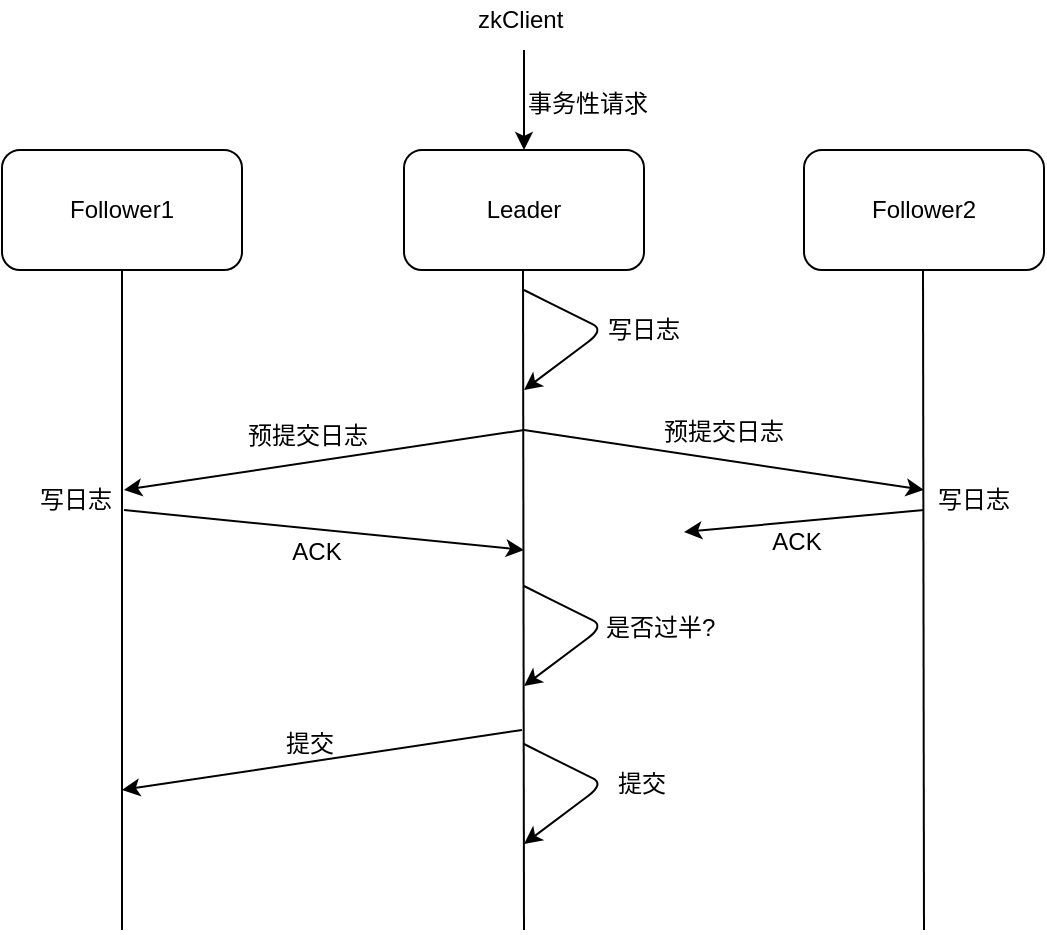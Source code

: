 <mxfile version="11.1.4" type="device"><diagram id="KaZrlCTpr7lsiJA6UVA4" name="2PC示意图"><mxGraphModel dx="1102" dy="874" grid="1" gridSize="10" guides="1" tooltips="1" connect="1" arrows="1" fold="1" page="1" pageScale="1" pageWidth="850" pageHeight="1100" math="0" shadow="0"><root><mxCell id="0"/><mxCell id="1" parent="0"/><mxCell id="AJtVza-8fy6PtI0tn5-g-1" value="Leader" style="rounded=1;whiteSpace=wrap;html=1;" vertex="1" parent="1"><mxGeometry x="320" y="290" width="120" height="60" as="geometry"/></mxCell><mxCell id="AJtVza-8fy6PtI0tn5-g-2" value="Follower1" style="rounded=1;whiteSpace=wrap;html=1;" vertex="1" parent="1"><mxGeometry x="119" y="290" width="120" height="60" as="geometry"/></mxCell><mxCell id="AJtVza-8fy6PtI0tn5-g-3" value="Follower2" style="rounded=1;whiteSpace=wrap;html=1;" vertex="1" parent="1"><mxGeometry x="520" y="290" width="120" height="60" as="geometry"/></mxCell><mxCell id="AJtVza-8fy6PtI0tn5-g-4" value="" style="endArrow=none;html=1;entryX=0.5;entryY=1;entryDx=0;entryDy=0;" edge="1" parent="1" target="AJtVza-8fy6PtI0tn5-g-2"><mxGeometry width="50" height="50" relative="1" as="geometry"><mxPoint x="179" y="680" as="sourcePoint"/><mxPoint x="179" y="460" as="targetPoint"/></mxGeometry></mxCell><mxCell id="AJtVza-8fy6PtI0tn5-g-5" value="" style="endArrow=none;html=1;entryX=0.5;entryY=1;entryDx=0;entryDy=0;" edge="1" parent="1"><mxGeometry width="50" height="50" relative="1" as="geometry"><mxPoint x="380" y="680" as="sourcePoint"/><mxPoint x="379.5" y="350" as="targetPoint"/></mxGeometry></mxCell><mxCell id="AJtVza-8fy6PtI0tn5-g-6" value="" style="endArrow=none;html=1;entryX=0.5;entryY=1;entryDx=0;entryDy=0;" edge="1" parent="1"><mxGeometry width="50" height="50" relative="1" as="geometry"><mxPoint x="580" y="680" as="sourcePoint"/><mxPoint x="579.5" y="350" as="targetPoint"/></mxGeometry></mxCell><mxCell id="AJtVza-8fy6PtI0tn5-g-8" value="" style="endArrow=classic;html=1;entryX=0.5;entryY=0;entryDx=0;entryDy=0;" edge="1" parent="1" target="AJtVza-8fy6PtI0tn5-g-1"><mxGeometry width="50" height="50" relative="1" as="geometry"><mxPoint x="380" y="240" as="sourcePoint"/><mxPoint x="400" y="150" as="targetPoint"/></mxGeometry></mxCell><mxCell id="AJtVza-8fy6PtI0tn5-g-9" value="zkClient" style="text;html=1;resizable=0;points=[];autosize=1;align=left;verticalAlign=top;spacingTop=-4;" vertex="1" parent="1"><mxGeometry x="355" y="215" width="60" height="20" as="geometry"/></mxCell><mxCell id="AJtVza-8fy6PtI0tn5-g-10" value="事务性请求" style="text;html=1;resizable=0;points=[];autosize=1;align=left;verticalAlign=top;spacingTop=-4;" vertex="1" parent="1"><mxGeometry x="380" y="256.5" width="80" height="20" as="geometry"/></mxCell><mxCell id="AJtVza-8fy6PtI0tn5-g-12" value="" style="endArrow=classic;html=1;" edge="1" parent="1"><mxGeometry width="50" height="50" relative="1" as="geometry"><mxPoint x="380" y="360" as="sourcePoint"/><mxPoint x="380" y="410" as="targetPoint"/><Array as="points"><mxPoint x="400" y="370"/><mxPoint x="420" y="380"/></Array></mxGeometry></mxCell><mxCell id="AJtVza-8fy6PtI0tn5-g-13" value="写日志" style="text;html=1;resizable=0;points=[];autosize=1;align=left;verticalAlign=top;spacingTop=-4;" vertex="1" parent="1"><mxGeometry x="420" y="370" width="50" height="20" as="geometry"/></mxCell><mxCell id="AJtVza-8fy6PtI0tn5-g-14" value="" style="endArrow=classic;html=1;" edge="1" parent="1"><mxGeometry width="50" height="50" relative="1" as="geometry"><mxPoint x="380" y="430" as="sourcePoint"/><mxPoint x="180" y="460" as="targetPoint"/></mxGeometry></mxCell><mxCell id="AJtVza-8fy6PtI0tn5-g-15" value="预提交日志" style="text;html=1;resizable=0;points=[];autosize=1;align=left;verticalAlign=top;spacingTop=-4;" vertex="1" parent="1"><mxGeometry x="240" y="423" width="80" height="20" as="geometry"/></mxCell><mxCell id="AJtVza-8fy6PtI0tn5-g-16" value="" style="endArrow=classic;html=1;" edge="1" parent="1"><mxGeometry width="50" height="50" relative="1" as="geometry"><mxPoint x="180" y="470" as="sourcePoint"/><mxPoint x="380" y="490" as="targetPoint"/></mxGeometry></mxCell><mxCell id="AJtVza-8fy6PtI0tn5-g-17" value="ACK" style="text;html=1;resizable=0;points=[];align=center;verticalAlign=middle;labelBackgroundColor=#ffffff;" vertex="1" connectable="0" parent="AJtVza-8fy6PtI0tn5-g-16"><mxGeometry x="-0.116" y="-4" relative="1" as="geometry"><mxPoint x="8" y="8" as="offset"/></mxGeometry></mxCell><mxCell id="AJtVza-8fy6PtI0tn5-g-18" value="" style="endArrow=classic;html=1;" edge="1" parent="1"><mxGeometry width="50" height="50" relative="1" as="geometry"><mxPoint x="380" y="508" as="sourcePoint"/><mxPoint x="380" y="558" as="targetPoint"/><Array as="points"><mxPoint x="400" y="518"/><mxPoint x="420" y="528"/></Array></mxGeometry></mxCell><mxCell id="AJtVza-8fy6PtI0tn5-g-19" value="是否过半?" style="text;html=1;resizable=0;points=[];autosize=1;align=left;verticalAlign=top;spacingTop=-4;" vertex="1" parent="1"><mxGeometry x="419" y="519" width="70" height="20" as="geometry"/></mxCell><mxCell id="AJtVza-8fy6PtI0tn5-g-20" value="" style="endArrow=classic;html=1;" edge="1" parent="1"><mxGeometry width="50" height="50" relative="1" as="geometry"><mxPoint x="380" y="430" as="sourcePoint"/><mxPoint x="580" y="460" as="targetPoint"/></mxGeometry></mxCell><mxCell id="AJtVza-8fy6PtI0tn5-g-21" value="预提交日志" style="text;html=1;resizable=0;points=[];autosize=1;align=left;verticalAlign=top;spacingTop=-4;" vertex="1" parent="1"><mxGeometry x="448" y="421" width="80" height="20" as="geometry"/></mxCell><mxCell id="AJtVza-8fy6PtI0tn5-g-22" value="" style="endArrow=classic;html=1;" edge="1" parent="1"><mxGeometry width="50" height="50" relative="1" as="geometry"><mxPoint x="580" y="470" as="sourcePoint"/><mxPoint x="460" y="481" as="targetPoint"/></mxGeometry></mxCell><mxCell id="AJtVza-8fy6PtI0tn5-g-23" value="ACK" style="text;html=1;resizable=0;points=[];align=center;verticalAlign=middle;labelBackgroundColor=#ffffff;" vertex="1" connectable="0" parent="AJtVza-8fy6PtI0tn5-g-22"><mxGeometry x="-0.116" y="-4" relative="1" as="geometry"><mxPoint x="-11" y="15" as="offset"/></mxGeometry></mxCell><mxCell id="AJtVza-8fy6PtI0tn5-g-24" value="" style="endArrow=classic;html=1;" edge="1" parent="1"><mxGeometry width="50" height="50" relative="1" as="geometry"><mxPoint x="379" y="580" as="sourcePoint"/><mxPoint x="179" y="610" as="targetPoint"/></mxGeometry></mxCell><mxCell id="AJtVza-8fy6PtI0tn5-g-25" value="提交" style="text;html=1;resizable=0;points=[];autosize=1;align=left;verticalAlign=top;spacingTop=-4;" vertex="1" parent="1"><mxGeometry x="259" y="577" width="40" height="20" as="geometry"/></mxCell><mxCell id="AJtVza-8fy6PtI0tn5-g-26" value="" style="endArrow=classic;html=1;" edge="1" parent="1"><mxGeometry width="50" height="50" relative="1" as="geometry"><mxPoint x="380" y="587" as="sourcePoint"/><mxPoint x="380" y="637" as="targetPoint"/><Array as="points"><mxPoint x="400" y="597"/><mxPoint x="420" y="607"/></Array></mxGeometry></mxCell><mxCell id="AJtVza-8fy6PtI0tn5-g-27" value="提交" style="text;html=1;resizable=0;points=[];autosize=1;align=left;verticalAlign=top;spacingTop=-4;" vertex="1" parent="1"><mxGeometry x="425" y="597" width="40" height="20" as="geometry"/></mxCell><mxCell id="AJtVza-8fy6PtI0tn5-g-28" value="写日志" style="text;html=1;resizable=0;points=[];autosize=1;align=left;verticalAlign=top;spacingTop=-4;" vertex="1" parent="1"><mxGeometry x="136" y="455" width="50" height="20" as="geometry"/></mxCell><mxCell id="AJtVza-8fy6PtI0tn5-g-29" value="写日志" style="text;html=1;resizable=0;points=[];autosize=1;align=left;verticalAlign=top;spacingTop=-4;" vertex="1" parent="1"><mxGeometry x="585" y="455" width="50" height="20" as="geometry"/></mxCell></root></mxGraphModel></diagram></mxfile>
